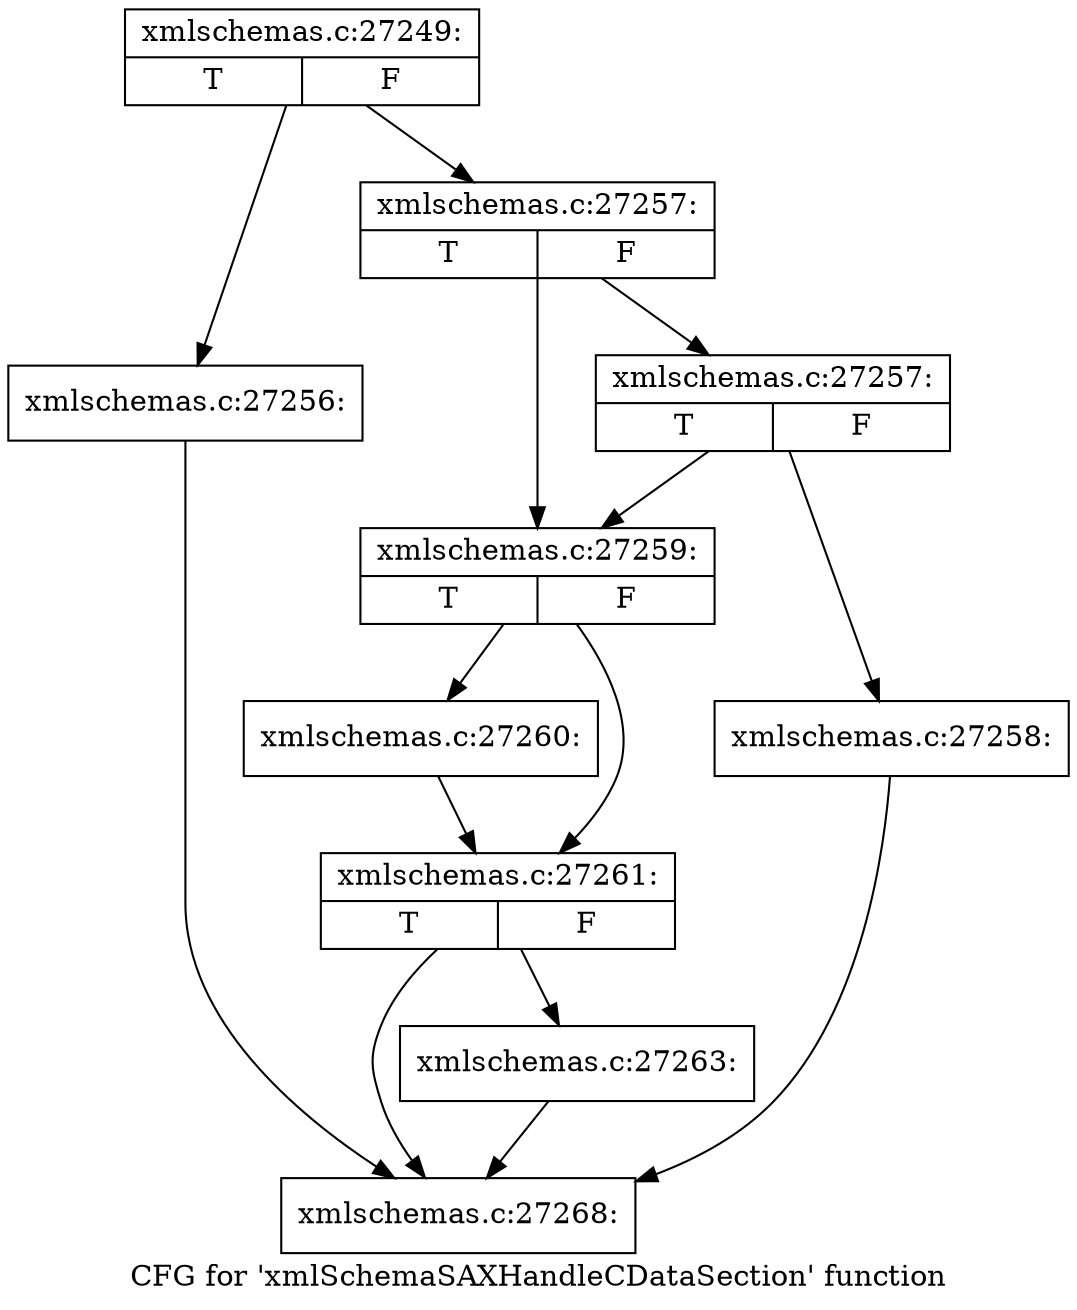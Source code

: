 digraph "CFG for 'xmlSchemaSAXHandleCDataSection' function" {
	label="CFG for 'xmlSchemaSAXHandleCDataSection' function";

	Node0x56a1520 [shape=record,label="{xmlschemas.c:27249:|{<s0>T|<s1>F}}"];
	Node0x56a1520 -> Node0x56a59c0;
	Node0x56a1520 -> Node0x56a5a10;
	Node0x56a59c0 [shape=record,label="{xmlschemas.c:27256:}"];
	Node0x56a59c0 -> Node0x56a7510;
	Node0x56a5a10 [shape=record,label="{xmlschemas.c:27257:|{<s0>T|<s1>F}}"];
	Node0x56a5a10 -> Node0x56a5f90;
	Node0x56a5a10 -> Node0x56a5f40;
	Node0x56a5f90 [shape=record,label="{xmlschemas.c:27257:|{<s0>T|<s1>F}}"];
	Node0x56a5f90 -> Node0x56a5ef0;
	Node0x56a5f90 -> Node0x56a5f40;
	Node0x56a5ef0 [shape=record,label="{xmlschemas.c:27258:}"];
	Node0x56a5ef0 -> Node0x56a7510;
	Node0x56a5f40 [shape=record,label="{xmlschemas.c:27259:|{<s0>T|<s1>F}}"];
	Node0x56a5f40 -> Node0x56a69c0;
	Node0x56a5f40 -> Node0x56a6a10;
	Node0x56a69c0 [shape=record,label="{xmlschemas.c:27260:}"];
	Node0x56a69c0 -> Node0x56a6a10;
	Node0x56a6a10 [shape=record,label="{xmlschemas.c:27261:|{<s0>T|<s1>F}}"];
	Node0x56a6a10 -> Node0x56a74c0;
	Node0x56a6a10 -> Node0x56a7510;
	Node0x56a74c0 [shape=record,label="{xmlschemas.c:27263:}"];
	Node0x56a74c0 -> Node0x56a7510;
	Node0x56a7510 [shape=record,label="{xmlschemas.c:27268:}"];
}
